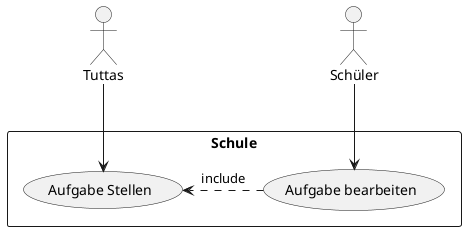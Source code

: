 @startuml
actor Tuttas
actor Schüler
rectangle Schule {
    Tuttas --> (Aufgabe Stellen)
    (Aufgabe bearbeiten) .> (Aufgabe Stellen):include
    Schüler --> (Aufgabe bearbeiten)
}
@enduml
